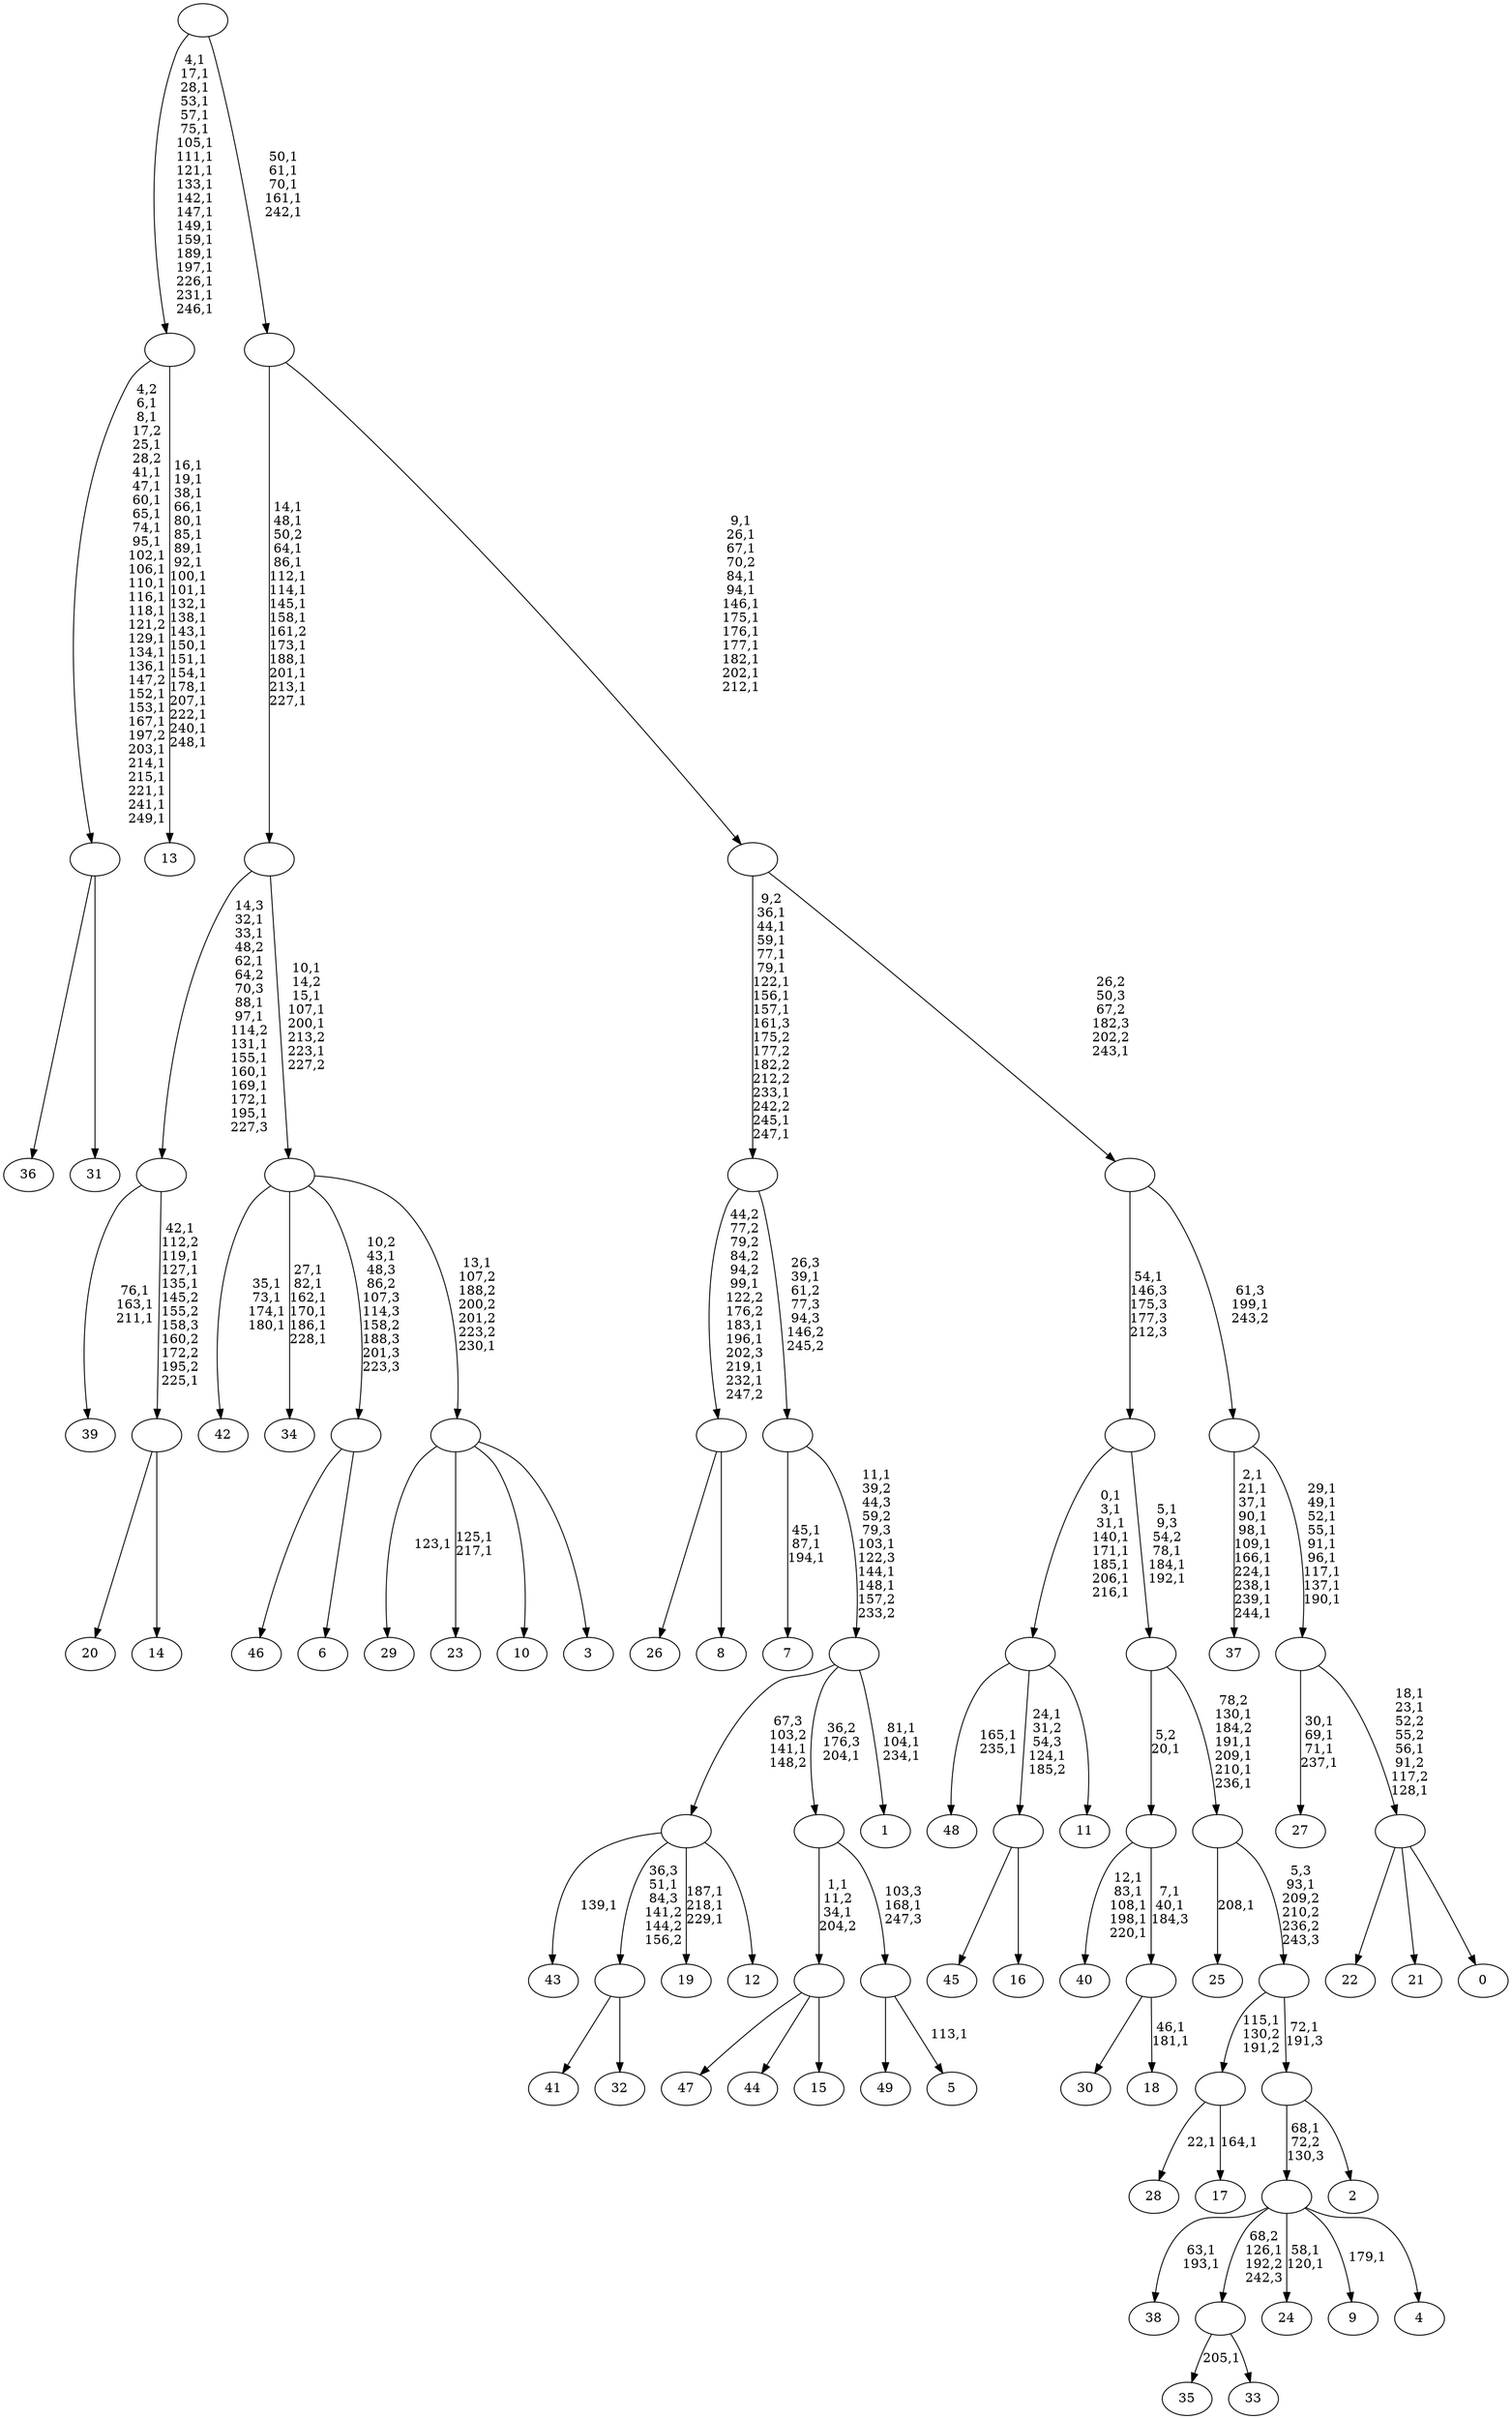 digraph T {
	300 [label="49"]
	299 [label="48"]
	296 [label="47"]
	295 [label="46"]
	294 [label="45"]
	293 [label="44"]
	292 [label="43"]
	290 [label="42"]
	285 [label="41"]
	284 [label="40"]
	278 [label="39"]
	274 [label="38"]
	271 [label="37"]
	259 [label="36"]
	258 [label="35"]
	256 [label="34"]
	249 [label="33"]
	248 [label=""]
	247 [label="32"]
	246 [label=""]
	245 [label="31"]
	244 [label=""]
	218 [label="30"]
	217 [label="29"]
	215 [label="28"]
	213 [label="27"]
	208 [label="26"]
	207 [label="25"]
	205 [label="24"]
	202 [label="23"]
	199 [label="22"]
	198 [label="21"]
	197 [label="20"]
	196 [label="19"]
	192 [label="18"]
	189 [label=""]
	187 [label=""]
	186 [label="17"]
	184 [label=""]
	183 [label="16"]
	182 [label=""]
	180 [label="15"]
	179 [label=""]
	177 [label="14"]
	176 [label=""]
	171 [label=""]
	160 [label="13"]
	138 [label=""]
	119 [label="12"]
	118 [label=""]
	117 [label="11"]
	116 [label=""]
	108 [label="10"]
	107 [label="9"]
	105 [label="8"]
	104 [label=""]
	99 [label="7"]
	95 [label="6"]
	94 [label=""]
	93 [label="5"]
	91 [label=""]
	90 [label=""]
	89 [label="4"]
	88 [label=""]
	87 [label="3"]
	86 [label=""]
	84 [label=""]
	79 [label=""]
	66 [label="2"]
	65 [label=""]
	64 [label=""]
	63 [label=""]
	58 [label=""]
	54 [label=""]
	53 [label="1"]
	49 [label=""]
	45 [label=""]
	44 [label=""]
	33 [label="0"]
	32 [label=""]
	28 [label=""]
	19 [label=""]
	18 [label=""]
	17 [label=""]
	5 [label=""]
	0 [label=""]
	248 -> 258 [label="205,1"]
	248 -> 249 [label=""]
	246 -> 285 [label=""]
	246 -> 247 [label=""]
	244 -> 259 [label=""]
	244 -> 245 [label=""]
	189 -> 192 [label="46,1\n181,1"]
	189 -> 218 [label=""]
	187 -> 189 [label="7,1\n40,1\n184,3"]
	187 -> 284 [label="12,1\n83,1\n108,1\n198,1\n220,1"]
	184 -> 186 [label="164,1"]
	184 -> 215 [label="22,1"]
	182 -> 294 [label=""]
	182 -> 183 [label=""]
	179 -> 296 [label=""]
	179 -> 293 [label=""]
	179 -> 180 [label=""]
	176 -> 197 [label=""]
	176 -> 177 [label=""]
	171 -> 176 [label="42,1\n112,2\n119,1\n127,1\n135,1\n145,2\n155,2\n158,3\n160,2\n172,2\n195,2\n225,1"]
	171 -> 278 [label="76,1\n163,1\n211,1"]
	138 -> 160 [label="16,1\n19,1\n38,1\n66,1\n80,1\n85,1\n89,1\n92,1\n100,1\n101,1\n132,1\n138,1\n143,1\n150,1\n151,1\n154,1\n178,1\n207,1\n222,1\n240,1\n248,1"]
	138 -> 244 [label="4,2\n6,1\n8,1\n17,2\n25,1\n28,2\n41,1\n47,1\n60,1\n65,1\n74,1\n95,1\n102,1\n106,1\n110,1\n116,1\n118,1\n121,2\n129,1\n134,1\n136,1\n147,2\n152,1\n153,1\n167,1\n197,2\n203,1\n214,1\n215,1\n221,1\n241,1\n249,1"]
	118 -> 196 [label="187,1\n218,1\n229,1"]
	118 -> 292 [label="139,1"]
	118 -> 246 [label="36,3\n51,1\n84,3\n141,2\n144,2\n156,2"]
	118 -> 119 [label=""]
	116 -> 182 [label="24,1\n31,2\n54,3\n124,1\n185,2"]
	116 -> 299 [label="165,1\n235,1"]
	116 -> 117 [label=""]
	104 -> 208 [label=""]
	104 -> 105 [label=""]
	94 -> 295 [label=""]
	94 -> 95 [label=""]
	91 -> 93 [label="113,1"]
	91 -> 300 [label=""]
	90 -> 179 [label="1,1\n11,2\n34,1\n204,2"]
	90 -> 91 [label="103,3\n168,1\n247,3"]
	88 -> 107 [label="179,1"]
	88 -> 205 [label="58,1\n120,1"]
	88 -> 274 [label="63,1\n193,1"]
	88 -> 248 [label="68,2\n126,1\n192,2\n242,3"]
	88 -> 89 [label=""]
	86 -> 202 [label="125,1\n217,1"]
	86 -> 217 [label="123,1"]
	86 -> 108 [label=""]
	86 -> 87 [label=""]
	84 -> 86 [label="13,1\n107,2\n188,2\n200,2\n201,2\n223,2\n230,1"]
	84 -> 256 [label="27,1\n82,1\n162,1\n170,1\n186,1\n228,1"]
	84 -> 290 [label="35,1\n73,1\n174,1\n180,1"]
	84 -> 94 [label="10,2\n43,1\n48,3\n86,2\n107,3\n114,3\n158,2\n188,3\n201,3\n223,3"]
	79 -> 84 [label="10,1\n14,2\n15,1\n107,1\n200,1\n213,2\n223,1\n227,2"]
	79 -> 171 [label="14,3\n32,1\n33,1\n48,2\n62,1\n64,2\n70,3\n88,1\n97,1\n114,2\n131,1\n155,1\n160,1\n169,1\n172,1\n195,1\n227,3"]
	65 -> 88 [label="68,1\n72,2\n130,3"]
	65 -> 66 [label=""]
	64 -> 184 [label="115,1\n130,2\n191,2"]
	64 -> 65 [label="72,1\n191,3"]
	63 -> 207 [label="208,1"]
	63 -> 64 [label="5,3\n93,1\n209,2\n210,2\n236,2\n243,3"]
	58 -> 63 [label="78,2\n130,1\n184,2\n191,1\n209,1\n210,1\n236,1"]
	58 -> 187 [label="5,2\n20,1"]
	54 -> 58 [label="5,1\n9,3\n54,2\n78,1\n184,1\n192,1"]
	54 -> 116 [label="0,1\n3,1\n31,1\n140,1\n171,1\n185,1\n206,1\n216,1"]
	49 -> 53 [label="81,1\n104,1\n234,1"]
	49 -> 118 [label="67,3\n103,2\n141,1\n148,2"]
	49 -> 90 [label="36,2\n176,3\n204,1"]
	45 -> 49 [label="11,1\n39,2\n44,3\n59,2\n79,3\n103,1\n122,3\n144,1\n148,1\n157,2\n233,2"]
	45 -> 99 [label="45,1\n87,1\n194,1"]
	44 -> 104 [label="44,2\n77,2\n79,2\n84,2\n94,2\n99,1\n122,2\n176,2\n183,1\n196,1\n202,3\n219,1\n232,1\n247,2"]
	44 -> 45 [label="26,3\n39,1\n61,2\n77,3\n94,3\n146,2\n245,2"]
	32 -> 199 [label=""]
	32 -> 198 [label=""]
	32 -> 33 [label=""]
	28 -> 32 [label="18,1\n23,1\n52,2\n55,2\n56,1\n91,2\n117,2\n128,1"]
	28 -> 213 [label="30,1\n69,1\n71,1\n237,1"]
	19 -> 28 [label="29,1\n49,1\n52,1\n55,1\n91,1\n96,1\n117,1\n137,1\n190,1"]
	19 -> 271 [label="2,1\n21,1\n37,1\n90,1\n98,1\n109,1\n166,1\n224,1\n238,1\n239,1\n244,1"]
	18 -> 54 [label="54,1\n146,3\n175,3\n177,3\n212,3"]
	18 -> 19 [label="61,3\n199,1\n243,2"]
	17 -> 44 [label="9,2\n36,1\n44,1\n59,1\n77,1\n79,1\n122,1\n156,1\n157,1\n161,3\n175,2\n177,2\n182,2\n212,2\n233,1\n242,2\n245,1\n247,1"]
	17 -> 18 [label="26,2\n50,3\n67,2\n182,3\n202,2\n243,1"]
	5 -> 17 [label="9,1\n26,1\n67,1\n70,2\n84,1\n94,1\n146,1\n175,1\n176,1\n177,1\n182,1\n202,1\n212,1"]
	5 -> 79 [label="14,1\n48,1\n50,2\n64,1\n86,1\n112,1\n114,1\n145,1\n158,1\n161,2\n173,1\n188,1\n201,1\n213,1\n227,1"]
	0 -> 5 [label="50,1\n61,1\n70,1\n161,1\n242,1"]
	0 -> 138 [label="4,1\n17,1\n28,1\n53,1\n57,1\n75,1\n105,1\n111,1\n121,1\n133,1\n142,1\n147,1\n149,1\n159,1\n189,1\n197,1\n226,1\n231,1\n246,1"]
}
